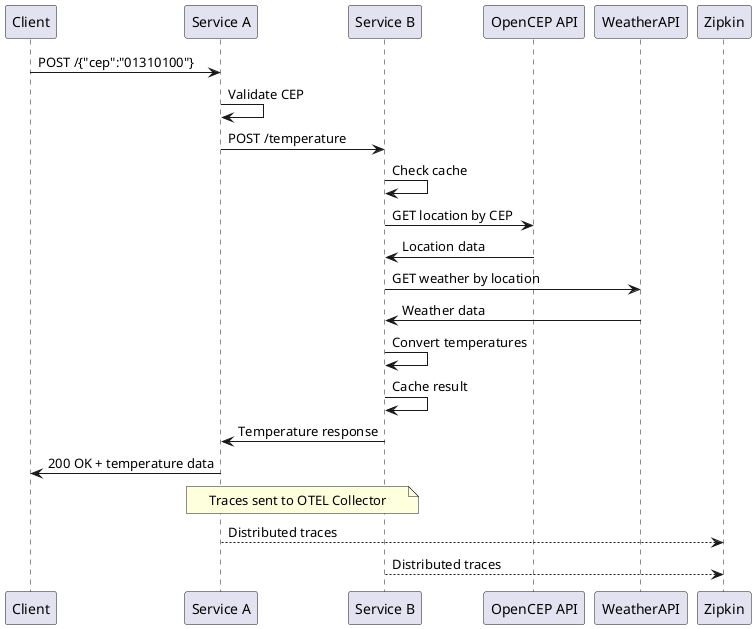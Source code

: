 @startuml
participant C as "Client"
participant SA as "Service A"
participant SB as "Service B"
participant OC as "OpenCEP API"
participant WA as "WeatherAPI"
participant ZK as "Zipkin"

C -> SA: POST /{"cep":"01310100"}
SA -> SA: Validate CEP
SA -> SB: POST /temperature
SB -> SB: Check cache
SB -> OC: GET location by CEP
OC -> SB: Location data
SB -> WA: GET weather by location
WA -> SB: Weather data
SB -> SB: Convert temperatures
SB -> SB: Cache result
SB -> SA: Temperature response
SA -> C: 200 OK + temperature data

note over SA,SB: Traces sent to OTEL Collector
SA --> ZK: Distributed traces
SB --> ZK: Distributed traces
@enduml